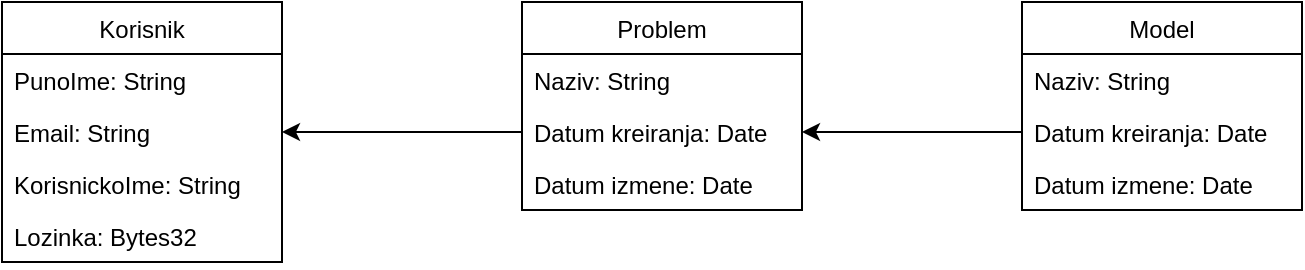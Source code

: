<mxfile version="17.4.5" type="device"><diagram id="61yaiTI9rJKZ_NGqBRit" name="Page-1"><mxGraphModel dx="1663" dy="682" grid="1" gridSize="10" guides="1" tooltips="1" connect="1" arrows="1" fold="1" page="1" pageScale="1" pageWidth="850" pageHeight="1100" math="0" shadow="0"><root><mxCell id="0"/><mxCell id="1" parent="0"/><mxCell id="Hncz51ccb_QLh0t69773-2" value="Korisnik" style="swimlane;fontStyle=0;childLayout=stackLayout;horizontal=1;startSize=26;fillColor=none;horizontalStack=0;resizeParent=1;resizeParentMax=0;resizeLast=0;collapsible=1;marginBottom=0;" vertex="1" parent="1"><mxGeometry x="40" y="160" width="140" height="130" as="geometry"/></mxCell><mxCell id="Hncz51ccb_QLh0t69773-3" value="PunoIme: String " style="text;strokeColor=none;fillColor=none;align=left;verticalAlign=top;spacingLeft=4;spacingRight=4;overflow=hidden;rotatable=0;points=[[0,0.5],[1,0.5]];portConstraint=eastwest;" vertex="1" parent="Hncz51ccb_QLh0t69773-2"><mxGeometry y="26" width="140" height="26" as="geometry"/></mxCell><mxCell id="Hncz51ccb_QLh0t69773-4" value="Email: String" style="text;strokeColor=none;fillColor=none;align=left;verticalAlign=top;spacingLeft=4;spacingRight=4;overflow=hidden;rotatable=0;points=[[0,0.5],[1,0.5]];portConstraint=eastwest;" vertex="1" parent="Hncz51ccb_QLh0t69773-2"><mxGeometry y="52" width="140" height="26" as="geometry"/></mxCell><mxCell id="Hncz51ccb_QLh0t69773-6" value="KorisnickoIme: String" style="text;strokeColor=none;fillColor=none;align=left;verticalAlign=top;spacingLeft=4;spacingRight=4;overflow=hidden;rotatable=0;points=[[0,0.5],[1,0.5]];portConstraint=eastwest;" vertex="1" parent="Hncz51ccb_QLh0t69773-2"><mxGeometry y="78" width="140" height="26" as="geometry"/></mxCell><mxCell id="Hncz51ccb_QLh0t69773-5" value="Lozinka: Bytes32" style="text;strokeColor=none;fillColor=none;align=left;verticalAlign=top;spacingLeft=4;spacingRight=4;overflow=hidden;rotatable=0;points=[[0,0.5],[1,0.5]];portConstraint=eastwest;" vertex="1" parent="Hncz51ccb_QLh0t69773-2"><mxGeometry y="104" width="140" height="26" as="geometry"/></mxCell><mxCell id="Hncz51ccb_QLh0t69773-7" value="Problem" style="swimlane;fontStyle=0;childLayout=stackLayout;horizontal=1;startSize=26;fillColor=none;horizontalStack=0;resizeParent=1;resizeParentMax=0;resizeLast=0;collapsible=1;marginBottom=0;" vertex="1" parent="1"><mxGeometry x="300" y="160" width="140" height="104" as="geometry"/></mxCell><mxCell id="Hncz51ccb_QLh0t69773-8" value="Naziv: String " style="text;strokeColor=none;fillColor=none;align=left;verticalAlign=top;spacingLeft=4;spacingRight=4;overflow=hidden;rotatable=0;points=[[0,0.5],[1,0.5]];portConstraint=eastwest;" vertex="1" parent="Hncz51ccb_QLh0t69773-7"><mxGeometry y="26" width="140" height="26" as="geometry"/></mxCell><mxCell id="Hncz51ccb_QLh0t69773-9" value="Datum kreiranja: Date" style="text;strokeColor=none;fillColor=none;align=left;verticalAlign=top;spacingLeft=4;spacingRight=4;overflow=hidden;rotatable=0;points=[[0,0.5],[1,0.5]];portConstraint=eastwest;" vertex="1" parent="Hncz51ccb_QLh0t69773-7"><mxGeometry y="52" width="140" height="26" as="geometry"/></mxCell><mxCell id="Hncz51ccb_QLh0t69773-10" value="Datum izmene: Date" style="text;strokeColor=none;fillColor=none;align=left;verticalAlign=top;spacingLeft=4;spacingRight=4;overflow=hidden;rotatable=0;points=[[0,0.5],[1,0.5]];portConstraint=eastwest;" vertex="1" parent="Hncz51ccb_QLh0t69773-7"><mxGeometry y="78" width="140" height="26" as="geometry"/></mxCell><mxCell id="Hncz51ccb_QLh0t69773-14" value="Model" style="swimlane;fontStyle=0;childLayout=stackLayout;horizontal=1;startSize=26;fillColor=none;horizontalStack=0;resizeParent=1;resizeParentMax=0;resizeLast=0;collapsible=1;marginBottom=0;" vertex="1" parent="1"><mxGeometry x="550" y="160" width="140" height="104" as="geometry"/></mxCell><mxCell id="Hncz51ccb_QLh0t69773-15" value="Naziv: String " style="text;strokeColor=none;fillColor=none;align=left;verticalAlign=top;spacingLeft=4;spacingRight=4;overflow=hidden;rotatable=0;points=[[0,0.5],[1,0.5]];portConstraint=eastwest;" vertex="1" parent="Hncz51ccb_QLh0t69773-14"><mxGeometry y="26" width="140" height="26" as="geometry"/></mxCell><mxCell id="Hncz51ccb_QLh0t69773-18" value="Datum kreiranja: Date" style="text;strokeColor=none;fillColor=none;align=left;verticalAlign=top;spacingLeft=4;spacingRight=4;overflow=hidden;rotatable=0;points=[[0,0.5],[1,0.5]];portConstraint=eastwest;" vertex="1" parent="Hncz51ccb_QLh0t69773-14"><mxGeometry y="52" width="140" height="26" as="geometry"/></mxCell><mxCell id="Hncz51ccb_QLh0t69773-17" value="Datum izmene: Date" style="text;strokeColor=none;fillColor=none;align=left;verticalAlign=top;spacingLeft=4;spacingRight=4;overflow=hidden;rotatable=0;points=[[0,0.5],[1,0.5]];portConstraint=eastwest;" vertex="1" parent="Hncz51ccb_QLh0t69773-14"><mxGeometry y="78" width="140" height="26" as="geometry"/></mxCell><mxCell id="Hncz51ccb_QLh0t69773-19" style="edgeStyle=orthogonalEdgeStyle;rounded=0;orthogonalLoop=1;jettySize=auto;html=1;exitX=0;exitY=0.5;exitDx=0;exitDy=0;entryX=1;entryY=0.5;entryDx=0;entryDy=0;" edge="1" parent="1" source="Hncz51ccb_QLh0t69773-18" target="Hncz51ccb_QLh0t69773-9"><mxGeometry relative="1" as="geometry"/></mxCell><mxCell id="Hncz51ccb_QLh0t69773-20" style="edgeStyle=orthogonalEdgeStyle;rounded=0;orthogonalLoop=1;jettySize=auto;html=1;exitX=0;exitY=0.5;exitDx=0;exitDy=0;" edge="1" parent="1" source="Hncz51ccb_QLh0t69773-9" target="Hncz51ccb_QLh0t69773-4"><mxGeometry relative="1" as="geometry"/></mxCell></root></mxGraphModel></diagram></mxfile>
